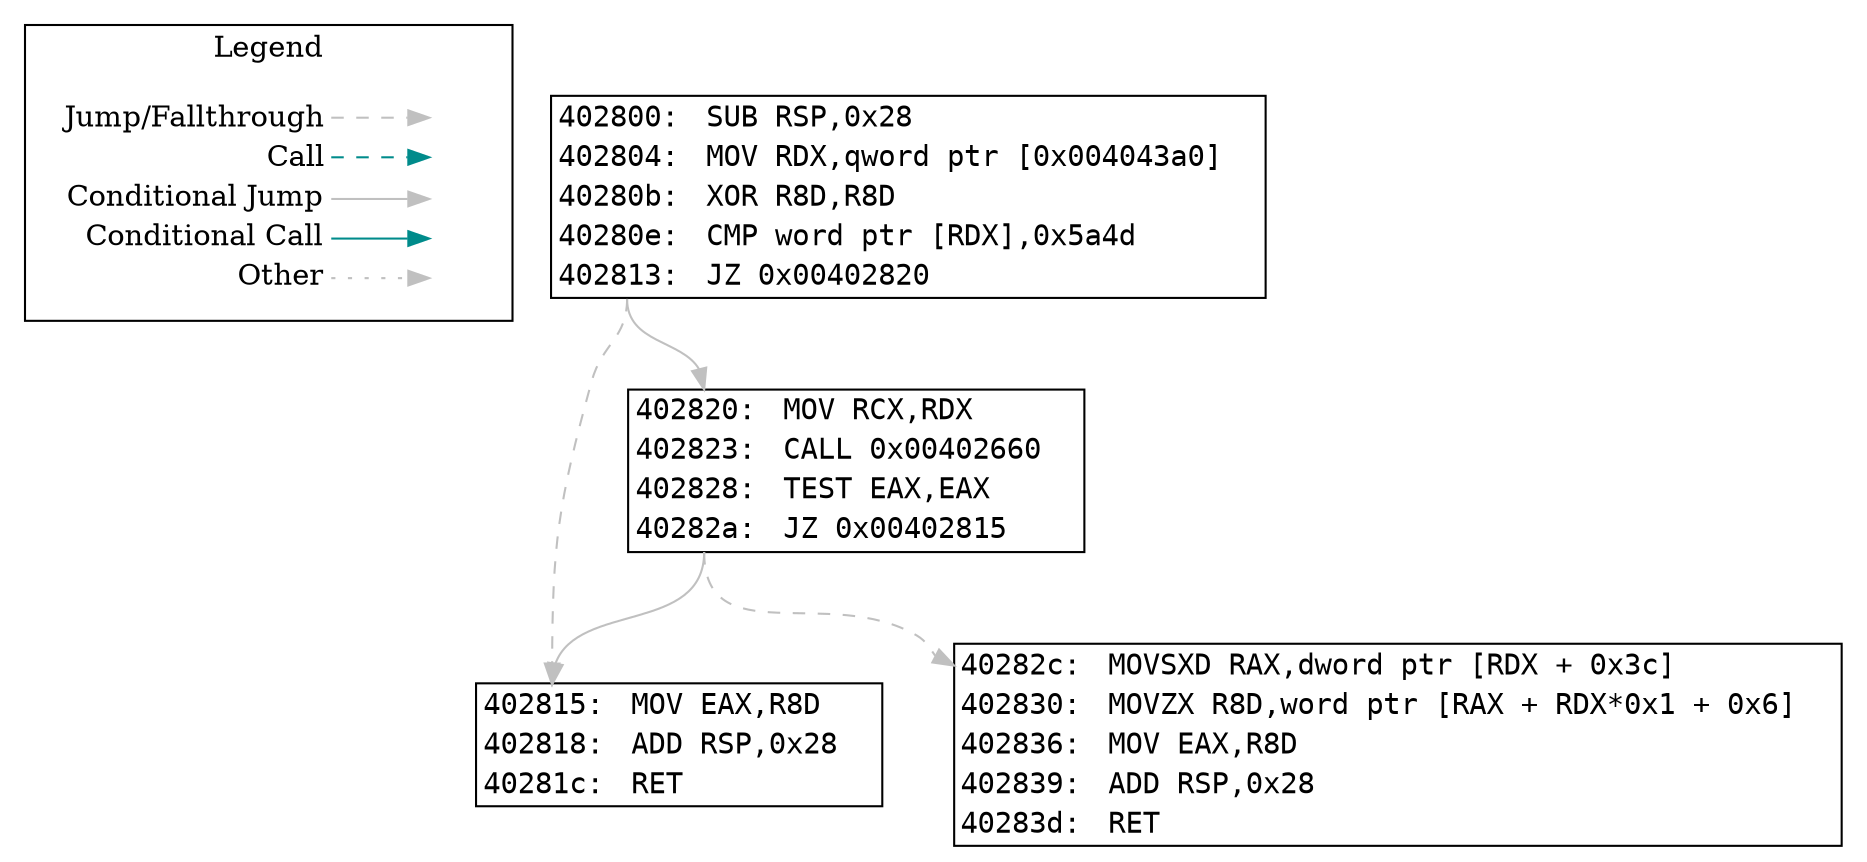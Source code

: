 digraph "func 0x402800" {
  newrank=true;
  // Flow Type Legend
  subgraph cluster_01 { 
    rank=same;
    node [shape=plaintext]
    label = "Legend";
    key [label=<<table border="0" cellpadding="2" cellspacing="0" cellborder="0">
                  <tr><td align="right" port="i1">Jump/Fallthrough</td></tr>
                  <tr><td align="right" port="i2">Call</td></tr>
                  <tr><td align="right" port="i3">Conditional Jump</td></tr>
                  <tr><td align="right" port="i4">Conditional Call</td></tr>
                  <tr><td align="right" port="i5">Other</td></tr>
               </table>>];
    key2 [label=<<table border="0" cellpadding="2" cellspacing="0" cellborder="0">
                   <tr><td port="i1">&nbsp;</td></tr>
                   <tr><td port="i2">&nbsp;</td></tr>
                   <tr><td port="i3">&nbsp;</td></tr>
                   <tr><td port="i4">&nbsp;</td></tr>
                   <tr><td port="i5">&nbsp;</td></tr>
                </table>>];
    key:i1:e -> key2:i1:w [color=gray style=dashed];
    key:i2:e -> key2:i2:w [color=cyan4 style=dashed];
    key:i3:e -> key2:i3:w [color=gray];
    key:i4:e -> key2:i4:w [color=cyan4];
    key:i5:e -> key2:i5:w [color=gray style=dotted];
  }
  bb_402800 [shape=plaintext label=<
    <TABLE BORDER="1" CELLBORDER="0" CELLSPACING="0">
      <TR>
        <TD PORT="insn_402800" ALIGN="RIGHT"><FONT FACE="monospace">402800: </FONT></TD>
        <TD ALIGN="LEFT"><FONT FACE="monospace">SUB RSP,0x28</FONT></TD>
        <TD>&nbsp;&nbsp;&nbsp;</TD> // for spacing
      </TR>
      <TR>
        <TD PORT="insn_402804" ALIGN="RIGHT"><FONT FACE="monospace">402804: </FONT></TD>
        <TD ALIGN="LEFT"><FONT FACE="monospace">MOV RDX,qword ptr [0x004043a0]</FONT></TD>
        <TD>&nbsp;&nbsp;&nbsp;</TD> // for spacing
      </TR>
      <TR>
        <TD PORT="insn_40280b" ALIGN="RIGHT"><FONT FACE="monospace">40280b: </FONT></TD>
        <TD ALIGN="LEFT"><FONT FACE="monospace">XOR R8D,R8D</FONT></TD>
        <TD>&nbsp;&nbsp;&nbsp;</TD> // for spacing
      </TR>
      <TR>
        <TD PORT="insn_40280e" ALIGN="RIGHT"><FONT FACE="monospace">40280e: </FONT></TD>
        <TD ALIGN="LEFT"><FONT FACE="monospace">CMP word ptr [RDX],0x5a4d</FONT></TD>
        <TD>&nbsp;&nbsp;&nbsp;</TD> // for spacing
      </TR>
      <TR>
        <TD PORT="insn_402813" ALIGN="RIGHT"><FONT FACE="monospace">402813: </FONT></TD>
        <TD ALIGN="LEFT"><FONT FACE="monospace">JZ 0x00402820</FONT></TD>
        <TD>&nbsp;&nbsp;&nbsp;</TD> // for spacing
      </TR>
    </TABLE>>];
  bb_402815 [shape=plaintext label=<
    <TABLE BORDER="1" CELLBORDER="0" CELLSPACING="0">
      <TR>
        <TD PORT="insn_402815" ALIGN="RIGHT"><FONT FACE="monospace">402815: </FONT></TD>
        <TD ALIGN="LEFT"><FONT FACE="monospace">MOV EAX,R8D</FONT></TD>
        <TD>&nbsp;&nbsp;&nbsp;</TD> // for spacing
      </TR>
      <TR>
        <TD PORT="insn_402818" ALIGN="RIGHT"><FONT FACE="monospace">402818: </FONT></TD>
        <TD ALIGN="LEFT"><FONT FACE="monospace">ADD RSP,0x28</FONT></TD>
        <TD>&nbsp;&nbsp;&nbsp;</TD> // for spacing
      </TR>
      <TR>
        <TD PORT="insn_40281c" ALIGN="RIGHT"><FONT FACE="monospace">40281c: </FONT></TD>
        <TD ALIGN="LEFT"><FONT FACE="monospace">RET</FONT></TD>
        <TD>&nbsp;&nbsp;&nbsp;</TD> // for spacing
      </TR>
    </TABLE>>];
  bb_402820 [shape=plaintext label=<
    <TABLE BORDER="1" CELLBORDER="0" CELLSPACING="0">
      <TR>
        <TD PORT="insn_402820" ALIGN="RIGHT"><FONT FACE="monospace">402820: </FONT></TD>
        <TD ALIGN="LEFT"><FONT FACE="monospace">MOV RCX,RDX</FONT></TD>
        <TD>&nbsp;&nbsp;&nbsp;</TD> // for spacing
      </TR>
      <TR>
        <TD PORT="insn_402823" ALIGN="RIGHT"><FONT FACE="monospace">402823: </FONT></TD>
        <TD ALIGN="LEFT"><FONT FACE="monospace">CALL 0x00402660</FONT></TD>
        <TD>&nbsp;&nbsp;&nbsp;</TD> // for spacing
      </TR>
      <TR>
        <TD PORT="insn_402828" ALIGN="RIGHT"><FONT FACE="monospace">402828: </FONT></TD>
        <TD ALIGN="LEFT"><FONT FACE="monospace">TEST EAX,EAX</FONT></TD>
        <TD>&nbsp;&nbsp;&nbsp;</TD> // for spacing
      </TR>
      <TR>
        <TD PORT="insn_40282a" ALIGN="RIGHT"><FONT FACE="monospace">40282a: </FONT></TD>
        <TD ALIGN="LEFT"><FONT FACE="monospace">JZ 0x00402815</FONT></TD>
        <TD>&nbsp;&nbsp;&nbsp;</TD> // for spacing
      </TR>
    </TABLE>>];
  bb_40282c [shape=plaintext label=<
    <TABLE BORDER="1" CELLBORDER="0" CELLSPACING="0">
      <TR>
        <TD PORT="insn_40282c" ALIGN="RIGHT"><FONT FACE="monospace">40282c: </FONT></TD>
        <TD ALIGN="LEFT"><FONT FACE="monospace">MOVSXD RAX,dword ptr [RDX + 0x3c]</FONT></TD>
        <TD>&nbsp;&nbsp;&nbsp;</TD> // for spacing
      </TR>
      <TR>
        <TD PORT="insn_402830" ALIGN="RIGHT"><FONT FACE="monospace">402830: </FONT></TD>
        <TD ALIGN="LEFT"><FONT FACE="monospace">MOVZX R8D,word ptr [RAX + RDX*0x1 + 0x6]</FONT></TD>
        <TD>&nbsp;&nbsp;&nbsp;</TD> // for spacing
      </TR>
      <TR>
        <TD PORT="insn_402836" ALIGN="RIGHT"><FONT FACE="monospace">402836: </FONT></TD>
        <TD ALIGN="LEFT"><FONT FACE="monospace">MOV EAX,R8D</FONT></TD>
        <TD>&nbsp;&nbsp;&nbsp;</TD> // for spacing
      </TR>
      <TR>
        <TD PORT="insn_402839" ALIGN="RIGHT"><FONT FACE="monospace">402839: </FONT></TD>
        <TD ALIGN="LEFT"><FONT FACE="monospace">ADD RSP,0x28</FONT></TD>
        <TD>&nbsp;&nbsp;&nbsp;</TD> // for spacing
      </TR>
      <TR>
        <TD PORT="insn_40283d" ALIGN="RIGHT"><FONT FACE="monospace">40283d: </FONT></TD>
        <TD ALIGN="LEFT"><FONT FACE="monospace">RET</FONT></TD>
        <TD>&nbsp;&nbsp;&nbsp;</TD> // for spacing
      </TR>
    </TABLE>>];
  bb_402800:insn_402813 -> bb_402820:insn_402820 [color=gray style=solid tooltip="CONDITIONAL_JUMP"];
  bb_402800:insn_402813 -> bb_402815:insn_402815 [color=gray style=dashed tooltip="FALL_THROUGH"];
  bb_402820:insn_40282a -> bb_402815:insn_402815 [color=gray style=solid tooltip="CONDITIONAL_JUMP"];
  bb_402820:insn_40282a -> bb_40282c:insn_40282c [color=gray style=dashed tooltip="FALL_THROUGH"];
}